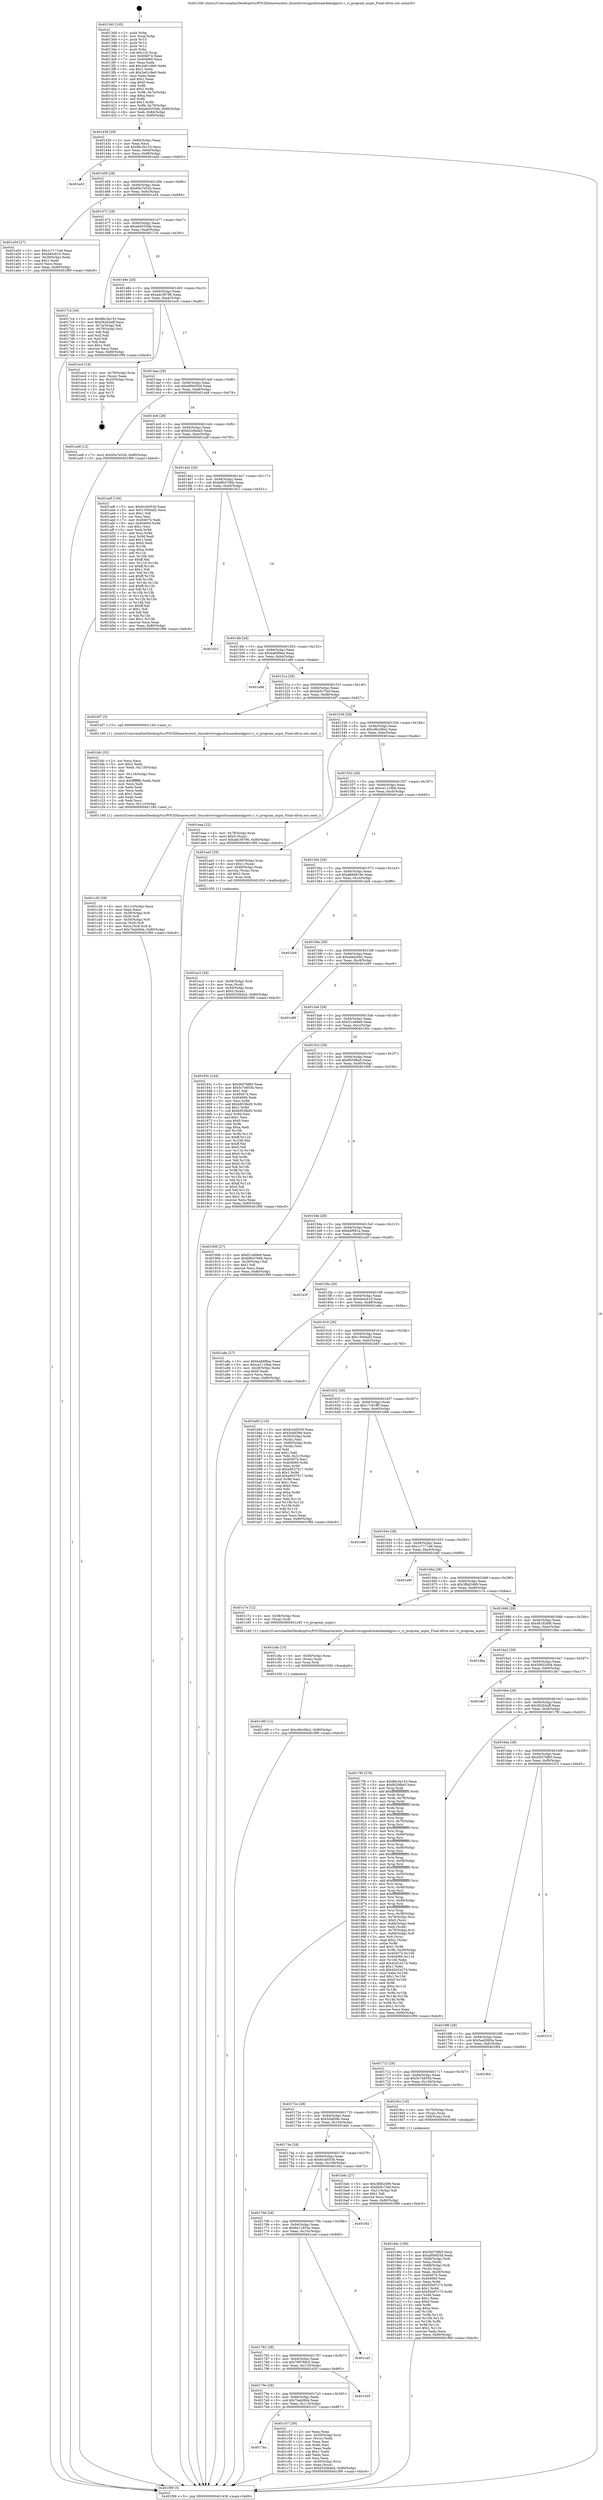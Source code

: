 digraph "0x4013d0" {
  label = "0x4013d0 (/mnt/c/Users/mathe/Desktop/tcc/POCII/binaries/extr_linuxdriversgpudrmamdamdgpuvi.c_vi_program_aspm_Final-ollvm.out::main(0))"
  labelloc = "t"
  node[shape=record]

  Entry [label="",width=0.3,height=0.3,shape=circle,fillcolor=black,style=filled]
  "0x401439" [label="{
     0x401439 [29]\l
     | [instrs]\l
     &nbsp;&nbsp;0x401439 \<+3\>: mov -0x80(%rbp),%eax\l
     &nbsp;&nbsp;0x40143c \<+2\>: mov %eax,%ecx\l
     &nbsp;&nbsp;0x40143e \<+6\>: sub $0x86c3e153,%ecx\l
     &nbsp;&nbsp;0x401444 \<+6\>: mov %eax,-0x94(%rbp)\l
     &nbsp;&nbsp;0x40144a \<+6\>: mov %ecx,-0x98(%rbp)\l
     &nbsp;&nbsp;0x401450 \<+6\>: je 0000000000401ed3 \<main+0xb03\>\l
  }"]
  "0x401ed3" [label="{
     0x401ed3\l
  }", style=dashed]
  "0x401456" [label="{
     0x401456 [28]\l
     | [instrs]\l
     &nbsp;&nbsp;0x401456 \<+5\>: jmp 000000000040145b \<main+0x8b\>\l
     &nbsp;&nbsp;0x40145b \<+6\>: mov -0x94(%rbp),%eax\l
     &nbsp;&nbsp;0x401461 \<+5\>: sub $0x95a7e52b,%eax\l
     &nbsp;&nbsp;0x401466 \<+6\>: mov %eax,-0x9c(%rbp)\l
     &nbsp;&nbsp;0x40146c \<+6\>: je 0000000000401a54 \<main+0x684\>\l
  }"]
  Exit [label="",width=0.3,height=0.3,shape=circle,fillcolor=black,style=filled,peripheries=2]
  "0x401a54" [label="{
     0x401a54 [27]\l
     | [instrs]\l
     &nbsp;&nbsp;0x401a54 \<+5\>: mov $0x1c7171e6,%eax\l
     &nbsp;&nbsp;0x401a59 \<+5\>: mov $0xd44c610,%ecx\l
     &nbsp;&nbsp;0x401a5e \<+3\>: mov -0x28(%rbp),%edx\l
     &nbsp;&nbsp;0x401a61 \<+3\>: cmp $0x1,%edx\l
     &nbsp;&nbsp;0x401a64 \<+3\>: cmovl %ecx,%eax\l
     &nbsp;&nbsp;0x401a67 \<+3\>: mov %eax,-0x80(%rbp)\l
     &nbsp;&nbsp;0x401a6a \<+5\>: jmp 0000000000401f99 \<main+0xbc9\>\l
  }"]
  "0x401472" [label="{
     0x401472 [28]\l
     | [instrs]\l
     &nbsp;&nbsp;0x401472 \<+5\>: jmp 0000000000401477 \<main+0xa7\>\l
     &nbsp;&nbsp;0x401477 \<+6\>: mov -0x94(%rbp),%eax\l
     &nbsp;&nbsp;0x40147d \<+5\>: sub $0xa64555db,%eax\l
     &nbsp;&nbsp;0x401482 \<+6\>: mov %eax,-0xa0(%rbp)\l
     &nbsp;&nbsp;0x401488 \<+6\>: je 00000000004017c4 \<main+0x3f4\>\l
  }"]
  "0x401c99" [label="{
     0x401c99 [12]\l
     | [instrs]\l
     &nbsp;&nbsp;0x401c99 \<+7\>: movl $0xc6bc06e2,-0x80(%rbp)\l
     &nbsp;&nbsp;0x401ca0 \<+5\>: jmp 0000000000401f99 \<main+0xbc9\>\l
  }"]
  "0x4017c4" [label="{
     0x4017c4 [44]\l
     | [instrs]\l
     &nbsp;&nbsp;0x4017c4 \<+5\>: mov $0x86c3e153,%eax\l
     &nbsp;&nbsp;0x4017c9 \<+5\>: mov $0x562b5aff,%ecx\l
     &nbsp;&nbsp;0x4017ce \<+3\>: mov -0x7a(%rbp),%dl\l
     &nbsp;&nbsp;0x4017d1 \<+4\>: mov -0x79(%rbp),%sil\l
     &nbsp;&nbsp;0x4017d5 \<+3\>: mov %dl,%dil\l
     &nbsp;&nbsp;0x4017d8 \<+3\>: and %sil,%dil\l
     &nbsp;&nbsp;0x4017db \<+3\>: xor %sil,%dl\l
     &nbsp;&nbsp;0x4017de \<+3\>: or %dl,%dil\l
     &nbsp;&nbsp;0x4017e1 \<+4\>: test $0x1,%dil\l
     &nbsp;&nbsp;0x4017e5 \<+3\>: cmovne %ecx,%eax\l
     &nbsp;&nbsp;0x4017e8 \<+3\>: mov %eax,-0x80(%rbp)\l
     &nbsp;&nbsp;0x4017eb \<+5\>: jmp 0000000000401f99 \<main+0xbc9\>\l
  }"]
  "0x40148e" [label="{
     0x40148e [28]\l
     | [instrs]\l
     &nbsp;&nbsp;0x40148e \<+5\>: jmp 0000000000401493 \<main+0xc3\>\l
     &nbsp;&nbsp;0x401493 \<+6\>: mov -0x94(%rbp),%eax\l
     &nbsp;&nbsp;0x401499 \<+5\>: sub $0xadc39786,%eax\l
     &nbsp;&nbsp;0x40149e \<+6\>: mov %eax,-0xa4(%rbp)\l
     &nbsp;&nbsp;0x4014a4 \<+6\>: je 0000000000401ec0 \<main+0xaf0\>\l
  }"]
  "0x401f99" [label="{
     0x401f99 [5]\l
     | [instrs]\l
     &nbsp;&nbsp;0x401f99 \<+5\>: jmp 0000000000401439 \<main+0x69\>\l
  }"]
  "0x4013d0" [label="{
     0x4013d0 [105]\l
     | [instrs]\l
     &nbsp;&nbsp;0x4013d0 \<+1\>: push %rbp\l
     &nbsp;&nbsp;0x4013d1 \<+3\>: mov %rsp,%rbp\l
     &nbsp;&nbsp;0x4013d4 \<+2\>: push %r15\l
     &nbsp;&nbsp;0x4013d6 \<+2\>: push %r14\l
     &nbsp;&nbsp;0x4013d8 \<+2\>: push %r12\l
     &nbsp;&nbsp;0x4013da \<+1\>: push %rbx\l
     &nbsp;&nbsp;0x4013db \<+7\>: sub $0x120,%rsp\l
     &nbsp;&nbsp;0x4013e2 \<+7\>: mov 0x404074,%eax\l
     &nbsp;&nbsp;0x4013e9 \<+7\>: mov 0x404060,%ecx\l
     &nbsp;&nbsp;0x4013f0 \<+2\>: mov %eax,%edx\l
     &nbsp;&nbsp;0x4013f2 \<+6\>: add $0x2e61c9e0,%edx\l
     &nbsp;&nbsp;0x4013f8 \<+3\>: sub $0x1,%edx\l
     &nbsp;&nbsp;0x4013fb \<+6\>: sub $0x2e61c9e0,%edx\l
     &nbsp;&nbsp;0x401401 \<+3\>: imul %edx,%eax\l
     &nbsp;&nbsp;0x401404 \<+3\>: and $0x1,%eax\l
     &nbsp;&nbsp;0x401407 \<+3\>: cmp $0x0,%eax\l
     &nbsp;&nbsp;0x40140a \<+4\>: sete %r8b\l
     &nbsp;&nbsp;0x40140e \<+4\>: and $0x1,%r8b\l
     &nbsp;&nbsp;0x401412 \<+4\>: mov %r8b,-0x7a(%rbp)\l
     &nbsp;&nbsp;0x401416 \<+3\>: cmp $0xa,%ecx\l
     &nbsp;&nbsp;0x401419 \<+4\>: setl %r8b\l
     &nbsp;&nbsp;0x40141d \<+4\>: and $0x1,%r8b\l
     &nbsp;&nbsp;0x401421 \<+4\>: mov %r8b,-0x79(%rbp)\l
     &nbsp;&nbsp;0x401425 \<+7\>: movl $0xa64555db,-0x80(%rbp)\l
     &nbsp;&nbsp;0x40142c \<+6\>: mov %edi,-0x84(%rbp)\l
     &nbsp;&nbsp;0x401432 \<+7\>: mov %rsi,-0x90(%rbp)\l
  }"]
  "0x401c8a" [label="{
     0x401c8a [15]\l
     | [instrs]\l
     &nbsp;&nbsp;0x401c8a \<+4\>: mov -0x58(%rbp),%rax\l
     &nbsp;&nbsp;0x401c8e \<+3\>: mov (%rax),%rax\l
     &nbsp;&nbsp;0x401c91 \<+3\>: mov %rax,%rdi\l
     &nbsp;&nbsp;0x401c94 \<+5\>: call 0000000000401030 \<free@plt\>\l
     | [calls]\l
     &nbsp;&nbsp;0x401030 \{1\} (unknown)\l
  }"]
  "0x401ec0" [label="{
     0x401ec0 [19]\l
     | [instrs]\l
     &nbsp;&nbsp;0x401ec0 \<+4\>: mov -0x78(%rbp),%rax\l
     &nbsp;&nbsp;0x401ec4 \<+2\>: mov (%rax),%eax\l
     &nbsp;&nbsp;0x401ec6 \<+4\>: lea -0x20(%rbp),%rsp\l
     &nbsp;&nbsp;0x401eca \<+1\>: pop %rbx\l
     &nbsp;&nbsp;0x401ecb \<+2\>: pop %r12\l
     &nbsp;&nbsp;0x401ecd \<+2\>: pop %r14\l
     &nbsp;&nbsp;0x401ecf \<+2\>: pop %r15\l
     &nbsp;&nbsp;0x401ed1 \<+1\>: pop %rbp\l
     &nbsp;&nbsp;0x401ed2 \<+1\>: ret\l
  }"]
  "0x4014aa" [label="{
     0x4014aa [28]\l
     | [instrs]\l
     &nbsp;&nbsp;0x4014aa \<+5\>: jmp 00000000004014af \<main+0xdf\>\l
     &nbsp;&nbsp;0x4014af \<+6\>: mov -0x94(%rbp),%eax\l
     &nbsp;&nbsp;0x4014b5 \<+5\>: sub $0xaf00d55d,%eax\l
     &nbsp;&nbsp;0x4014ba \<+6\>: mov %eax,-0xa8(%rbp)\l
     &nbsp;&nbsp;0x4014c0 \<+6\>: je 0000000000401a48 \<main+0x678\>\l
  }"]
  "0x4017ba" [label="{
     0x4017ba\l
  }", style=dashed]
  "0x401a48" [label="{
     0x401a48 [12]\l
     | [instrs]\l
     &nbsp;&nbsp;0x401a48 \<+7\>: movl $0x95a7e52b,-0x80(%rbp)\l
     &nbsp;&nbsp;0x401a4f \<+5\>: jmp 0000000000401f99 \<main+0xbc9\>\l
  }"]
  "0x4014c6" [label="{
     0x4014c6 [28]\l
     | [instrs]\l
     &nbsp;&nbsp;0x4014c6 \<+5\>: jmp 00000000004014cb \<main+0xfb\>\l
     &nbsp;&nbsp;0x4014cb \<+6\>: mov -0x94(%rbp),%eax\l
     &nbsp;&nbsp;0x4014d1 \<+5\>: sub $0xb520b4a5,%eax\l
     &nbsp;&nbsp;0x4014d6 \<+6\>: mov %eax,-0xac(%rbp)\l
     &nbsp;&nbsp;0x4014dc \<+6\>: je 0000000000401adf \<main+0x70f\>\l
  }"]
  "0x401c57" [label="{
     0x401c57 [39]\l
     | [instrs]\l
     &nbsp;&nbsp;0x401c57 \<+2\>: xor %eax,%eax\l
     &nbsp;&nbsp;0x401c59 \<+4\>: mov -0x50(%rbp),%rcx\l
     &nbsp;&nbsp;0x401c5d \<+2\>: mov (%rcx),%edx\l
     &nbsp;&nbsp;0x401c5f \<+2\>: mov %eax,%esi\l
     &nbsp;&nbsp;0x401c61 \<+2\>: sub %edx,%esi\l
     &nbsp;&nbsp;0x401c63 \<+2\>: mov %eax,%edx\l
     &nbsp;&nbsp;0x401c65 \<+3\>: sub $0x1,%edx\l
     &nbsp;&nbsp;0x401c68 \<+2\>: add %edx,%esi\l
     &nbsp;&nbsp;0x401c6a \<+2\>: sub %esi,%eax\l
     &nbsp;&nbsp;0x401c6c \<+4\>: mov -0x50(%rbp),%rcx\l
     &nbsp;&nbsp;0x401c70 \<+2\>: mov %eax,(%rcx)\l
     &nbsp;&nbsp;0x401c72 \<+7\>: movl $0xb520b4a5,-0x80(%rbp)\l
     &nbsp;&nbsp;0x401c79 \<+5\>: jmp 0000000000401f99 \<main+0xbc9\>\l
  }"]
  "0x401adf" [label="{
     0x401adf [134]\l
     | [instrs]\l
     &nbsp;&nbsp;0x401adf \<+5\>: mov $0x6ccb0530,%eax\l
     &nbsp;&nbsp;0x401ae4 \<+5\>: mov $0x13004af2,%ecx\l
     &nbsp;&nbsp;0x401ae9 \<+2\>: mov $0x1,%dl\l
     &nbsp;&nbsp;0x401aeb \<+2\>: xor %esi,%esi\l
     &nbsp;&nbsp;0x401aed \<+7\>: mov 0x404074,%edi\l
     &nbsp;&nbsp;0x401af4 \<+8\>: mov 0x404060,%r8d\l
     &nbsp;&nbsp;0x401afc \<+3\>: sub $0x1,%esi\l
     &nbsp;&nbsp;0x401aff \<+3\>: mov %edi,%r9d\l
     &nbsp;&nbsp;0x401b02 \<+3\>: add %esi,%r9d\l
     &nbsp;&nbsp;0x401b05 \<+4\>: imul %r9d,%edi\l
     &nbsp;&nbsp;0x401b09 \<+3\>: and $0x1,%edi\l
     &nbsp;&nbsp;0x401b0c \<+3\>: cmp $0x0,%edi\l
     &nbsp;&nbsp;0x401b0f \<+4\>: sete %r10b\l
     &nbsp;&nbsp;0x401b13 \<+4\>: cmp $0xa,%r8d\l
     &nbsp;&nbsp;0x401b17 \<+4\>: setl %r11b\l
     &nbsp;&nbsp;0x401b1b \<+3\>: mov %r10b,%bl\l
     &nbsp;&nbsp;0x401b1e \<+3\>: xor $0xff,%bl\l
     &nbsp;&nbsp;0x401b21 \<+3\>: mov %r11b,%r14b\l
     &nbsp;&nbsp;0x401b24 \<+4\>: xor $0xff,%r14b\l
     &nbsp;&nbsp;0x401b28 \<+3\>: xor $0x1,%dl\l
     &nbsp;&nbsp;0x401b2b \<+3\>: mov %bl,%r15b\l
     &nbsp;&nbsp;0x401b2e \<+4\>: and $0xff,%r15b\l
     &nbsp;&nbsp;0x401b32 \<+3\>: and %dl,%r10b\l
     &nbsp;&nbsp;0x401b35 \<+3\>: mov %r14b,%r12b\l
     &nbsp;&nbsp;0x401b38 \<+4\>: and $0xff,%r12b\l
     &nbsp;&nbsp;0x401b3c \<+3\>: and %dl,%r11b\l
     &nbsp;&nbsp;0x401b3f \<+3\>: or %r10b,%r15b\l
     &nbsp;&nbsp;0x401b42 \<+3\>: or %r11b,%r12b\l
     &nbsp;&nbsp;0x401b45 \<+3\>: xor %r12b,%r15b\l
     &nbsp;&nbsp;0x401b48 \<+3\>: or %r14b,%bl\l
     &nbsp;&nbsp;0x401b4b \<+3\>: xor $0xff,%bl\l
     &nbsp;&nbsp;0x401b4e \<+3\>: or $0x1,%dl\l
     &nbsp;&nbsp;0x401b51 \<+2\>: and %dl,%bl\l
     &nbsp;&nbsp;0x401b53 \<+3\>: or %bl,%r15b\l
     &nbsp;&nbsp;0x401b56 \<+4\>: test $0x1,%r15b\l
     &nbsp;&nbsp;0x401b5a \<+3\>: cmovne %ecx,%eax\l
     &nbsp;&nbsp;0x401b5d \<+3\>: mov %eax,-0x80(%rbp)\l
     &nbsp;&nbsp;0x401b60 \<+5\>: jmp 0000000000401f99 \<main+0xbc9\>\l
  }"]
  "0x4014e2" [label="{
     0x4014e2 [28]\l
     | [instrs]\l
     &nbsp;&nbsp;0x4014e2 \<+5\>: jmp 00000000004014e7 \<main+0x117\>\l
     &nbsp;&nbsp;0x4014e7 \<+6\>: mov -0x94(%rbp),%eax\l
     &nbsp;&nbsp;0x4014ed \<+5\>: sub $0xb804766b,%eax\l
     &nbsp;&nbsp;0x4014f2 \<+6\>: mov %eax,-0xb0(%rbp)\l
     &nbsp;&nbsp;0x4014f8 \<+6\>: je 0000000000401921 \<main+0x551\>\l
  }"]
  "0x40179e" [label="{
     0x40179e [28]\l
     | [instrs]\l
     &nbsp;&nbsp;0x40179e \<+5\>: jmp 00000000004017a3 \<main+0x3d3\>\l
     &nbsp;&nbsp;0x4017a3 \<+6\>: mov -0x94(%rbp),%eax\l
     &nbsp;&nbsp;0x4017a9 \<+5\>: sub $0x7bab0bfa,%eax\l
     &nbsp;&nbsp;0x4017ae \<+6\>: mov %eax,-0x114(%rbp)\l
     &nbsp;&nbsp;0x4017b4 \<+6\>: je 0000000000401c57 \<main+0x887\>\l
  }"]
  "0x401921" [label="{
     0x401921\l
  }", style=dashed]
  "0x4014fe" [label="{
     0x4014fe [28]\l
     | [instrs]\l
     &nbsp;&nbsp;0x4014fe \<+5\>: jmp 0000000000401503 \<main+0x133\>\l
     &nbsp;&nbsp;0x401503 \<+6\>: mov -0x94(%rbp),%eax\l
     &nbsp;&nbsp;0x401509 \<+5\>: sub $0xba84f9ae,%eax\l
     &nbsp;&nbsp;0x40150e \<+6\>: mov %eax,-0xb4(%rbp)\l
     &nbsp;&nbsp;0x401514 \<+6\>: je 0000000000401e8d \<main+0xabd\>\l
  }"]
  "0x401d35" [label="{
     0x401d35\l
  }", style=dashed]
  "0x401e8d" [label="{
     0x401e8d\l
  }", style=dashed]
  "0x40151a" [label="{
     0x40151a [28]\l
     | [instrs]\l
     &nbsp;&nbsp;0x40151a \<+5\>: jmp 000000000040151f \<main+0x14f\>\l
     &nbsp;&nbsp;0x40151f \<+6\>: mov -0x94(%rbp),%eax\l
     &nbsp;&nbsp;0x401525 \<+5\>: sub $0xbb5c75ef,%eax\l
     &nbsp;&nbsp;0x40152a \<+6\>: mov %eax,-0xb8(%rbp)\l
     &nbsp;&nbsp;0x401530 \<+6\>: je 0000000000401bf7 \<main+0x827\>\l
  }"]
  "0x401782" [label="{
     0x401782 [28]\l
     | [instrs]\l
     &nbsp;&nbsp;0x401782 \<+5\>: jmp 0000000000401787 \<main+0x3b7\>\l
     &nbsp;&nbsp;0x401787 \<+6\>: mov -0x94(%rbp),%eax\l
     &nbsp;&nbsp;0x40178d \<+5\>: sub $0x789766c0,%eax\l
     &nbsp;&nbsp;0x401792 \<+6\>: mov %eax,-0x110(%rbp)\l
     &nbsp;&nbsp;0x401798 \<+6\>: je 0000000000401d35 \<main+0x965\>\l
  }"]
  "0x401bf7" [label="{
     0x401bf7 [5]\l
     | [instrs]\l
     &nbsp;&nbsp;0x401bf7 \<+5\>: call 0000000000401160 \<next_i\>\l
     | [calls]\l
     &nbsp;&nbsp;0x401160 \{1\} (/mnt/c/Users/mathe/Desktop/tcc/POCII/binaries/extr_linuxdriversgpudrmamdamdgpuvi.c_vi_program_aspm_Final-ollvm.out::next_i)\l
  }"]
  "0x401536" [label="{
     0x401536 [28]\l
     | [instrs]\l
     &nbsp;&nbsp;0x401536 \<+5\>: jmp 000000000040153b \<main+0x16b\>\l
     &nbsp;&nbsp;0x40153b \<+6\>: mov -0x94(%rbp),%eax\l
     &nbsp;&nbsp;0x401541 \<+5\>: sub $0xc6bc06e2,%eax\l
     &nbsp;&nbsp;0x401546 \<+6\>: mov %eax,-0xbc(%rbp)\l
     &nbsp;&nbsp;0x40154c \<+6\>: je 0000000000401eaa \<main+0xada\>\l
  }"]
  "0x401ca5" [label="{
     0x401ca5\l
  }", style=dashed]
  "0x401eaa" [label="{
     0x401eaa [22]\l
     | [instrs]\l
     &nbsp;&nbsp;0x401eaa \<+4\>: mov -0x78(%rbp),%rax\l
     &nbsp;&nbsp;0x401eae \<+6\>: movl $0x0,(%rax)\l
     &nbsp;&nbsp;0x401eb4 \<+7\>: movl $0xadc39786,-0x80(%rbp)\l
     &nbsp;&nbsp;0x401ebb \<+5\>: jmp 0000000000401f99 \<main+0xbc9\>\l
  }"]
  "0x401552" [label="{
     0x401552 [28]\l
     | [instrs]\l
     &nbsp;&nbsp;0x401552 \<+5\>: jmp 0000000000401557 \<main+0x187\>\l
     &nbsp;&nbsp;0x401557 \<+6\>: mov -0x94(%rbp),%eax\l
     &nbsp;&nbsp;0x40155d \<+5\>: sub $0xce1116bb,%eax\l
     &nbsp;&nbsp;0x401562 \<+6\>: mov %eax,-0xc0(%rbp)\l
     &nbsp;&nbsp;0x401568 \<+6\>: je 0000000000401aa5 \<main+0x6d5\>\l
  }"]
  "0x401766" [label="{
     0x401766 [28]\l
     | [instrs]\l
     &nbsp;&nbsp;0x401766 \<+5\>: jmp 000000000040176b \<main+0x39b\>\l
     &nbsp;&nbsp;0x40176b \<+6\>: mov -0x94(%rbp),%eax\l
     &nbsp;&nbsp;0x401771 \<+5\>: sub $0x6e11853e,%eax\l
     &nbsp;&nbsp;0x401776 \<+6\>: mov %eax,-0x10c(%rbp)\l
     &nbsp;&nbsp;0x40177c \<+6\>: je 0000000000401ca5 \<main+0x8d5\>\l
  }"]
  "0x401aa5" [label="{
     0x401aa5 [29]\l
     | [instrs]\l
     &nbsp;&nbsp;0x401aa5 \<+4\>: mov -0x60(%rbp),%rax\l
     &nbsp;&nbsp;0x401aa9 \<+6\>: movl $0x1,(%rax)\l
     &nbsp;&nbsp;0x401aaf \<+4\>: mov -0x60(%rbp),%rax\l
     &nbsp;&nbsp;0x401ab3 \<+3\>: movslq (%rax),%rax\l
     &nbsp;&nbsp;0x401ab6 \<+4\>: shl $0x2,%rax\l
     &nbsp;&nbsp;0x401aba \<+3\>: mov %rax,%rdi\l
     &nbsp;&nbsp;0x401abd \<+5\>: call 0000000000401050 \<malloc@plt\>\l
     | [calls]\l
     &nbsp;&nbsp;0x401050 \{1\} (unknown)\l
  }"]
  "0x40156e" [label="{
     0x40156e [28]\l
     | [instrs]\l
     &nbsp;&nbsp;0x40156e \<+5\>: jmp 0000000000401573 \<main+0x1a3\>\l
     &nbsp;&nbsp;0x401573 \<+6\>: mov -0x94(%rbp),%eax\l
     &nbsp;&nbsp;0x401579 \<+5\>: sub $0xd666819e,%eax\l
     &nbsp;&nbsp;0x40157e \<+6\>: mov %eax,-0xc4(%rbp)\l
     &nbsp;&nbsp;0x401584 \<+6\>: je 0000000000401dc6 \<main+0x9f6\>\l
  }"]
  "0x401f42" [label="{
     0x401f42\l
  }", style=dashed]
  "0x401dc6" [label="{
     0x401dc6\l
  }", style=dashed]
  "0x40158a" [label="{
     0x40158a [28]\l
     | [instrs]\l
     &nbsp;&nbsp;0x40158a \<+5\>: jmp 000000000040158f \<main+0x1bf\>\l
     &nbsp;&nbsp;0x40158f \<+6\>: mov -0x94(%rbp),%eax\l
     &nbsp;&nbsp;0x401595 \<+5\>: sub $0xebfa2662,%eax\l
     &nbsp;&nbsp;0x40159a \<+6\>: mov %eax,-0xc8(%rbp)\l
     &nbsp;&nbsp;0x4015a0 \<+6\>: je 0000000000401e99 \<main+0xac9\>\l
  }"]
  "0x401c30" [label="{
     0x401c30 [39]\l
     | [instrs]\l
     &nbsp;&nbsp;0x401c30 \<+6\>: mov -0x11c(%rbp),%ecx\l
     &nbsp;&nbsp;0x401c36 \<+3\>: imul %eax,%ecx\l
     &nbsp;&nbsp;0x401c39 \<+4\>: mov -0x58(%rbp),%r8\l
     &nbsp;&nbsp;0x401c3d \<+3\>: mov (%r8),%r8\l
     &nbsp;&nbsp;0x401c40 \<+4\>: mov -0x50(%rbp),%r9\l
     &nbsp;&nbsp;0x401c44 \<+3\>: movslq (%r9),%r9\l
     &nbsp;&nbsp;0x401c47 \<+4\>: mov %ecx,(%r8,%r9,4)\l
     &nbsp;&nbsp;0x401c4b \<+7\>: movl $0x7bab0bfa,-0x80(%rbp)\l
     &nbsp;&nbsp;0x401c52 \<+5\>: jmp 0000000000401f99 \<main+0xbc9\>\l
  }"]
  "0x401e99" [label="{
     0x401e99\l
  }", style=dashed]
  "0x4015a6" [label="{
     0x4015a6 [28]\l
     | [instrs]\l
     &nbsp;&nbsp;0x4015a6 \<+5\>: jmp 00000000004015ab \<main+0x1db\>\l
     &nbsp;&nbsp;0x4015ab \<+6\>: mov -0x94(%rbp),%eax\l
     &nbsp;&nbsp;0x4015b1 \<+5\>: sub $0xf21e89e9,%eax\l
     &nbsp;&nbsp;0x4015b6 \<+6\>: mov %eax,-0xcc(%rbp)\l
     &nbsp;&nbsp;0x4015bc \<+6\>: je 000000000040193c \<main+0x56c\>\l
  }"]
  "0x401bfc" [label="{
     0x401bfc [52]\l
     | [instrs]\l
     &nbsp;&nbsp;0x401bfc \<+2\>: xor %ecx,%ecx\l
     &nbsp;&nbsp;0x401bfe \<+5\>: mov $0x2,%edx\l
     &nbsp;&nbsp;0x401c03 \<+6\>: mov %edx,-0x118(%rbp)\l
     &nbsp;&nbsp;0x401c09 \<+1\>: cltd\l
     &nbsp;&nbsp;0x401c0a \<+6\>: mov -0x118(%rbp),%esi\l
     &nbsp;&nbsp;0x401c10 \<+2\>: idiv %esi\l
     &nbsp;&nbsp;0x401c12 \<+6\>: imul $0xfffffffe,%edx,%edx\l
     &nbsp;&nbsp;0x401c18 \<+2\>: mov %ecx,%edi\l
     &nbsp;&nbsp;0x401c1a \<+2\>: sub %edx,%edi\l
     &nbsp;&nbsp;0x401c1c \<+2\>: mov %ecx,%edx\l
     &nbsp;&nbsp;0x401c1e \<+3\>: sub $0x1,%edx\l
     &nbsp;&nbsp;0x401c21 \<+2\>: add %edx,%edi\l
     &nbsp;&nbsp;0x401c23 \<+2\>: sub %edi,%ecx\l
     &nbsp;&nbsp;0x401c25 \<+6\>: mov %ecx,-0x11c(%rbp)\l
     &nbsp;&nbsp;0x401c2b \<+5\>: call 0000000000401160 \<next_i\>\l
     | [calls]\l
     &nbsp;&nbsp;0x401160 \{1\} (/mnt/c/Users/mathe/Desktop/tcc/POCII/binaries/extr_linuxdriversgpudrmamdamdgpuvi.c_vi_program_aspm_Final-ollvm.out::next_i)\l
  }"]
  "0x40193c" [label="{
     0x40193c [144]\l
     | [instrs]\l
     &nbsp;&nbsp;0x40193c \<+5\>: mov $0x56576f65,%eax\l
     &nbsp;&nbsp;0x401941 \<+5\>: mov $0x5c7e855b,%ecx\l
     &nbsp;&nbsp;0x401946 \<+2\>: mov $0x1,%dl\l
     &nbsp;&nbsp;0x401948 \<+7\>: mov 0x404074,%esi\l
     &nbsp;&nbsp;0x40194f \<+7\>: mov 0x404060,%edi\l
     &nbsp;&nbsp;0x401956 \<+3\>: mov %esi,%r8d\l
     &nbsp;&nbsp;0x401959 \<+7\>: add $0xb953fed5,%r8d\l
     &nbsp;&nbsp;0x401960 \<+4\>: sub $0x1,%r8d\l
     &nbsp;&nbsp;0x401964 \<+7\>: sub $0xb953fed5,%r8d\l
     &nbsp;&nbsp;0x40196b \<+4\>: imul %r8d,%esi\l
     &nbsp;&nbsp;0x40196f \<+3\>: and $0x1,%esi\l
     &nbsp;&nbsp;0x401972 \<+3\>: cmp $0x0,%esi\l
     &nbsp;&nbsp;0x401975 \<+4\>: sete %r9b\l
     &nbsp;&nbsp;0x401979 \<+3\>: cmp $0xa,%edi\l
     &nbsp;&nbsp;0x40197c \<+4\>: setl %r10b\l
     &nbsp;&nbsp;0x401980 \<+3\>: mov %r9b,%r11b\l
     &nbsp;&nbsp;0x401983 \<+4\>: xor $0xff,%r11b\l
     &nbsp;&nbsp;0x401987 \<+3\>: mov %r10b,%bl\l
     &nbsp;&nbsp;0x40198a \<+3\>: xor $0xff,%bl\l
     &nbsp;&nbsp;0x40198d \<+3\>: xor $0x0,%dl\l
     &nbsp;&nbsp;0x401990 \<+3\>: mov %r11b,%r14b\l
     &nbsp;&nbsp;0x401993 \<+4\>: and $0x0,%r14b\l
     &nbsp;&nbsp;0x401997 \<+3\>: and %dl,%r9b\l
     &nbsp;&nbsp;0x40199a \<+3\>: mov %bl,%r15b\l
     &nbsp;&nbsp;0x40199d \<+4\>: and $0x0,%r15b\l
     &nbsp;&nbsp;0x4019a1 \<+3\>: and %dl,%r10b\l
     &nbsp;&nbsp;0x4019a4 \<+3\>: or %r9b,%r14b\l
     &nbsp;&nbsp;0x4019a7 \<+3\>: or %r10b,%r15b\l
     &nbsp;&nbsp;0x4019aa \<+3\>: xor %r15b,%r14b\l
     &nbsp;&nbsp;0x4019ad \<+3\>: or %bl,%r11b\l
     &nbsp;&nbsp;0x4019b0 \<+4\>: xor $0xff,%r11b\l
     &nbsp;&nbsp;0x4019b4 \<+3\>: or $0x0,%dl\l
     &nbsp;&nbsp;0x4019b7 \<+3\>: and %dl,%r11b\l
     &nbsp;&nbsp;0x4019ba \<+3\>: or %r11b,%r14b\l
     &nbsp;&nbsp;0x4019bd \<+4\>: test $0x1,%r14b\l
     &nbsp;&nbsp;0x4019c1 \<+3\>: cmovne %ecx,%eax\l
     &nbsp;&nbsp;0x4019c4 \<+3\>: mov %eax,-0x80(%rbp)\l
     &nbsp;&nbsp;0x4019c7 \<+5\>: jmp 0000000000401f99 \<main+0xbc9\>\l
  }"]
  "0x4015c2" [label="{
     0x4015c2 [28]\l
     | [instrs]\l
     &nbsp;&nbsp;0x4015c2 \<+5\>: jmp 00000000004015c7 \<main+0x1f7\>\l
     &nbsp;&nbsp;0x4015c7 \<+6\>: mov -0x94(%rbp),%eax\l
     &nbsp;&nbsp;0x4015cd \<+5\>: sub $0xf620fbe5,%eax\l
     &nbsp;&nbsp;0x4015d2 \<+6\>: mov %eax,-0xd0(%rbp)\l
     &nbsp;&nbsp;0x4015d8 \<+6\>: je 0000000000401906 \<main+0x536\>\l
  }"]
  "0x40174a" [label="{
     0x40174a [28]\l
     | [instrs]\l
     &nbsp;&nbsp;0x40174a \<+5\>: jmp 000000000040174f \<main+0x37f\>\l
     &nbsp;&nbsp;0x40174f \<+6\>: mov -0x94(%rbp),%eax\l
     &nbsp;&nbsp;0x401755 \<+5\>: sub $0x6ccb0530,%eax\l
     &nbsp;&nbsp;0x40175a \<+6\>: mov %eax,-0x108(%rbp)\l
     &nbsp;&nbsp;0x401760 \<+6\>: je 0000000000401f42 \<main+0xb72\>\l
  }"]
  "0x401906" [label="{
     0x401906 [27]\l
     | [instrs]\l
     &nbsp;&nbsp;0x401906 \<+5\>: mov $0xf21e89e9,%eax\l
     &nbsp;&nbsp;0x40190b \<+5\>: mov $0xb804766b,%ecx\l
     &nbsp;&nbsp;0x401910 \<+3\>: mov -0x29(%rbp),%dl\l
     &nbsp;&nbsp;0x401913 \<+3\>: test $0x1,%dl\l
     &nbsp;&nbsp;0x401916 \<+3\>: cmovne %ecx,%eax\l
     &nbsp;&nbsp;0x401919 \<+3\>: mov %eax,-0x80(%rbp)\l
     &nbsp;&nbsp;0x40191c \<+5\>: jmp 0000000000401f99 \<main+0xbc9\>\l
  }"]
  "0x4015de" [label="{
     0x4015de [28]\l
     | [instrs]\l
     &nbsp;&nbsp;0x4015de \<+5\>: jmp 00000000004015e3 \<main+0x213\>\l
     &nbsp;&nbsp;0x4015e3 \<+6\>: mov -0x94(%rbp),%eax\l
     &nbsp;&nbsp;0x4015e9 \<+5\>: sub $0xb4f991a,%eax\l
     &nbsp;&nbsp;0x4015ee \<+6\>: mov %eax,-0xd4(%rbp)\l
     &nbsp;&nbsp;0x4015f4 \<+6\>: je 0000000000401e3f \<main+0xa6f\>\l
  }"]
  "0x401bdc" [label="{
     0x401bdc [27]\l
     | [instrs]\l
     &nbsp;&nbsp;0x401bdc \<+5\>: mov $0x3fb62489,%eax\l
     &nbsp;&nbsp;0x401be1 \<+5\>: mov $0xbb5c75ef,%ecx\l
     &nbsp;&nbsp;0x401be6 \<+3\>: mov -0x21(%rbp),%dl\l
     &nbsp;&nbsp;0x401be9 \<+3\>: test $0x1,%dl\l
     &nbsp;&nbsp;0x401bec \<+3\>: cmovne %ecx,%eax\l
     &nbsp;&nbsp;0x401bef \<+3\>: mov %eax,-0x80(%rbp)\l
     &nbsp;&nbsp;0x401bf2 \<+5\>: jmp 0000000000401f99 \<main+0xbc9\>\l
  }"]
  "0x401e3f" [label="{
     0x401e3f\l
  }", style=dashed]
  "0x4015fa" [label="{
     0x4015fa [28]\l
     | [instrs]\l
     &nbsp;&nbsp;0x4015fa \<+5\>: jmp 00000000004015ff \<main+0x22f\>\l
     &nbsp;&nbsp;0x4015ff \<+6\>: mov -0x94(%rbp),%eax\l
     &nbsp;&nbsp;0x401605 \<+5\>: sub $0xd44c610,%eax\l
     &nbsp;&nbsp;0x40160a \<+6\>: mov %eax,-0xd8(%rbp)\l
     &nbsp;&nbsp;0x401610 \<+6\>: je 0000000000401a8a \<main+0x6ba\>\l
  }"]
  "0x401ac2" [label="{
     0x401ac2 [29]\l
     | [instrs]\l
     &nbsp;&nbsp;0x401ac2 \<+4\>: mov -0x58(%rbp),%rdi\l
     &nbsp;&nbsp;0x401ac6 \<+3\>: mov %rax,(%rdi)\l
     &nbsp;&nbsp;0x401ac9 \<+4\>: mov -0x50(%rbp),%rax\l
     &nbsp;&nbsp;0x401acd \<+6\>: movl $0x0,(%rax)\l
     &nbsp;&nbsp;0x401ad3 \<+7\>: movl $0xb520b4a5,-0x80(%rbp)\l
     &nbsp;&nbsp;0x401ada \<+5\>: jmp 0000000000401f99 \<main+0xbc9\>\l
  }"]
  "0x401a8a" [label="{
     0x401a8a [27]\l
     | [instrs]\l
     &nbsp;&nbsp;0x401a8a \<+5\>: mov $0xba84f9ae,%eax\l
     &nbsp;&nbsp;0x401a8f \<+5\>: mov $0xce1116bb,%ecx\l
     &nbsp;&nbsp;0x401a94 \<+3\>: mov -0x28(%rbp),%edx\l
     &nbsp;&nbsp;0x401a97 \<+3\>: cmp $0x0,%edx\l
     &nbsp;&nbsp;0x401a9a \<+3\>: cmove %ecx,%eax\l
     &nbsp;&nbsp;0x401a9d \<+3\>: mov %eax,-0x80(%rbp)\l
     &nbsp;&nbsp;0x401aa0 \<+5\>: jmp 0000000000401f99 \<main+0xbc9\>\l
  }"]
  "0x401616" [label="{
     0x401616 [28]\l
     | [instrs]\l
     &nbsp;&nbsp;0x401616 \<+5\>: jmp 000000000040161b \<main+0x24b\>\l
     &nbsp;&nbsp;0x40161b \<+6\>: mov -0x94(%rbp),%eax\l
     &nbsp;&nbsp;0x401621 \<+5\>: sub $0x13004af2,%eax\l
     &nbsp;&nbsp;0x401626 \<+6\>: mov %eax,-0xdc(%rbp)\l
     &nbsp;&nbsp;0x40162c \<+6\>: je 0000000000401b65 \<main+0x795\>\l
  }"]
  "0x4019dc" [label="{
     0x4019dc [108]\l
     | [instrs]\l
     &nbsp;&nbsp;0x4019dc \<+5\>: mov $0x56576f65,%ecx\l
     &nbsp;&nbsp;0x4019e1 \<+5\>: mov $0xaf00d55d,%edx\l
     &nbsp;&nbsp;0x4019e6 \<+4\>: mov -0x68(%rbp),%rdi\l
     &nbsp;&nbsp;0x4019ea \<+2\>: mov %eax,(%rdi)\l
     &nbsp;&nbsp;0x4019ec \<+4\>: mov -0x68(%rbp),%rdi\l
     &nbsp;&nbsp;0x4019f0 \<+2\>: mov (%rdi),%eax\l
     &nbsp;&nbsp;0x4019f2 \<+3\>: mov %eax,-0x28(%rbp)\l
     &nbsp;&nbsp;0x4019f5 \<+7\>: mov 0x404074,%eax\l
     &nbsp;&nbsp;0x4019fc \<+7\>: mov 0x404060,%esi\l
     &nbsp;&nbsp;0x401a03 \<+3\>: mov %eax,%r8d\l
     &nbsp;&nbsp;0x401a06 \<+7\>: sub $0x92b97c73,%r8d\l
     &nbsp;&nbsp;0x401a0d \<+4\>: sub $0x1,%r8d\l
     &nbsp;&nbsp;0x401a11 \<+7\>: add $0x92b97c73,%r8d\l
     &nbsp;&nbsp;0x401a18 \<+4\>: imul %r8d,%eax\l
     &nbsp;&nbsp;0x401a1c \<+3\>: and $0x1,%eax\l
     &nbsp;&nbsp;0x401a1f \<+3\>: cmp $0x0,%eax\l
     &nbsp;&nbsp;0x401a22 \<+4\>: sete %r9b\l
     &nbsp;&nbsp;0x401a26 \<+3\>: cmp $0xa,%esi\l
     &nbsp;&nbsp;0x401a29 \<+4\>: setl %r10b\l
     &nbsp;&nbsp;0x401a2d \<+3\>: mov %r9b,%r11b\l
     &nbsp;&nbsp;0x401a30 \<+3\>: and %r10b,%r11b\l
     &nbsp;&nbsp;0x401a33 \<+3\>: xor %r10b,%r9b\l
     &nbsp;&nbsp;0x401a36 \<+3\>: or %r9b,%r11b\l
     &nbsp;&nbsp;0x401a39 \<+4\>: test $0x1,%r11b\l
     &nbsp;&nbsp;0x401a3d \<+3\>: cmovne %edx,%ecx\l
     &nbsp;&nbsp;0x401a40 \<+3\>: mov %ecx,-0x80(%rbp)\l
     &nbsp;&nbsp;0x401a43 \<+5\>: jmp 0000000000401f99 \<main+0xbc9\>\l
  }"]
  "0x401b65" [label="{
     0x401b65 [119]\l
     | [instrs]\l
     &nbsp;&nbsp;0x401b65 \<+5\>: mov $0x6ccb0530,%eax\l
     &nbsp;&nbsp;0x401b6a \<+5\>: mov $0x5cfaf38e,%ecx\l
     &nbsp;&nbsp;0x401b6f \<+4\>: mov -0x50(%rbp),%rdx\l
     &nbsp;&nbsp;0x401b73 \<+2\>: mov (%rdx),%esi\l
     &nbsp;&nbsp;0x401b75 \<+4\>: mov -0x60(%rbp),%rdx\l
     &nbsp;&nbsp;0x401b79 \<+2\>: cmp (%rdx),%esi\l
     &nbsp;&nbsp;0x401b7b \<+4\>: setl %dil\l
     &nbsp;&nbsp;0x401b7f \<+4\>: and $0x1,%dil\l
     &nbsp;&nbsp;0x401b83 \<+4\>: mov %dil,-0x21(%rbp)\l
     &nbsp;&nbsp;0x401b87 \<+7\>: mov 0x404074,%esi\l
     &nbsp;&nbsp;0x401b8e \<+8\>: mov 0x404060,%r8d\l
     &nbsp;&nbsp;0x401b96 \<+3\>: mov %esi,%r9d\l
     &nbsp;&nbsp;0x401b99 \<+7\>: sub $0xa9537017,%r9d\l
     &nbsp;&nbsp;0x401ba0 \<+4\>: sub $0x1,%r9d\l
     &nbsp;&nbsp;0x401ba4 \<+7\>: add $0xa9537017,%r9d\l
     &nbsp;&nbsp;0x401bab \<+4\>: imul %r9d,%esi\l
     &nbsp;&nbsp;0x401baf \<+3\>: and $0x1,%esi\l
     &nbsp;&nbsp;0x401bb2 \<+3\>: cmp $0x0,%esi\l
     &nbsp;&nbsp;0x401bb5 \<+4\>: sete %dil\l
     &nbsp;&nbsp;0x401bb9 \<+4\>: cmp $0xa,%r8d\l
     &nbsp;&nbsp;0x401bbd \<+4\>: setl %r10b\l
     &nbsp;&nbsp;0x401bc1 \<+3\>: mov %dil,%r11b\l
     &nbsp;&nbsp;0x401bc4 \<+3\>: and %r10b,%r11b\l
     &nbsp;&nbsp;0x401bc7 \<+3\>: xor %r10b,%dil\l
     &nbsp;&nbsp;0x401bca \<+3\>: or %dil,%r11b\l
     &nbsp;&nbsp;0x401bcd \<+4\>: test $0x1,%r11b\l
     &nbsp;&nbsp;0x401bd1 \<+3\>: cmovne %ecx,%eax\l
     &nbsp;&nbsp;0x401bd4 \<+3\>: mov %eax,-0x80(%rbp)\l
     &nbsp;&nbsp;0x401bd7 \<+5\>: jmp 0000000000401f99 \<main+0xbc9\>\l
  }"]
  "0x401632" [label="{
     0x401632 [28]\l
     | [instrs]\l
     &nbsp;&nbsp;0x401632 \<+5\>: jmp 0000000000401637 \<main+0x267\>\l
     &nbsp;&nbsp;0x401637 \<+6\>: mov -0x94(%rbp),%eax\l
     &nbsp;&nbsp;0x40163d \<+5\>: sub $0x17c61ff5,%eax\l
     &nbsp;&nbsp;0x401642 \<+6\>: mov %eax,-0xe0(%rbp)\l
     &nbsp;&nbsp;0x401648 \<+6\>: je 0000000000401e66 \<main+0xa96\>\l
  }"]
  "0x40172e" [label="{
     0x40172e [28]\l
     | [instrs]\l
     &nbsp;&nbsp;0x40172e \<+5\>: jmp 0000000000401733 \<main+0x363\>\l
     &nbsp;&nbsp;0x401733 \<+6\>: mov -0x94(%rbp),%eax\l
     &nbsp;&nbsp;0x401739 \<+5\>: sub $0x5cfaf38e,%eax\l
     &nbsp;&nbsp;0x40173e \<+6\>: mov %eax,-0x104(%rbp)\l
     &nbsp;&nbsp;0x401744 \<+6\>: je 0000000000401bdc \<main+0x80c\>\l
  }"]
  "0x401e66" [label="{
     0x401e66\l
  }", style=dashed]
  "0x40164e" [label="{
     0x40164e [28]\l
     | [instrs]\l
     &nbsp;&nbsp;0x40164e \<+5\>: jmp 0000000000401653 \<main+0x283\>\l
     &nbsp;&nbsp;0x401653 \<+6\>: mov -0x94(%rbp),%eax\l
     &nbsp;&nbsp;0x401659 \<+5\>: sub $0x1c7171e6,%eax\l
     &nbsp;&nbsp;0x40165e \<+6\>: mov %eax,-0xe4(%rbp)\l
     &nbsp;&nbsp;0x401664 \<+6\>: je 0000000000401a6f \<main+0x69f\>\l
  }"]
  "0x4019cc" [label="{
     0x4019cc [16]\l
     | [instrs]\l
     &nbsp;&nbsp;0x4019cc \<+4\>: mov -0x70(%rbp),%rax\l
     &nbsp;&nbsp;0x4019d0 \<+3\>: mov (%rax),%rax\l
     &nbsp;&nbsp;0x4019d3 \<+4\>: mov 0x8(%rax),%rdi\l
     &nbsp;&nbsp;0x4019d7 \<+5\>: call 0000000000401060 \<atoi@plt\>\l
     | [calls]\l
     &nbsp;&nbsp;0x401060 \{1\} (unknown)\l
  }"]
  "0x401a6f" [label="{
     0x401a6f\l
  }", style=dashed]
  "0x40166a" [label="{
     0x40166a [28]\l
     | [instrs]\l
     &nbsp;&nbsp;0x40166a \<+5\>: jmp 000000000040166f \<main+0x29f\>\l
     &nbsp;&nbsp;0x40166f \<+6\>: mov -0x94(%rbp),%eax\l
     &nbsp;&nbsp;0x401675 \<+5\>: sub $0x3fb62489,%eax\l
     &nbsp;&nbsp;0x40167a \<+6\>: mov %eax,-0xe8(%rbp)\l
     &nbsp;&nbsp;0x401680 \<+6\>: je 0000000000401c7e \<main+0x8ae\>\l
  }"]
  "0x401712" [label="{
     0x401712 [28]\l
     | [instrs]\l
     &nbsp;&nbsp;0x401712 \<+5\>: jmp 0000000000401717 \<main+0x347\>\l
     &nbsp;&nbsp;0x401717 \<+6\>: mov -0x94(%rbp),%eax\l
     &nbsp;&nbsp;0x40171d \<+5\>: sub $0x5c7e855b,%eax\l
     &nbsp;&nbsp;0x401722 \<+6\>: mov %eax,-0x100(%rbp)\l
     &nbsp;&nbsp;0x401728 \<+6\>: je 00000000004019cc \<main+0x5fc\>\l
  }"]
  "0x401c7e" [label="{
     0x401c7e [12]\l
     | [instrs]\l
     &nbsp;&nbsp;0x401c7e \<+4\>: mov -0x58(%rbp),%rax\l
     &nbsp;&nbsp;0x401c82 \<+3\>: mov (%rax),%rdi\l
     &nbsp;&nbsp;0x401c85 \<+5\>: call 0000000000401240 \<vi_program_aspm\>\l
     | [calls]\l
     &nbsp;&nbsp;0x401240 \{1\} (/mnt/c/Users/mathe/Desktop/tcc/POCII/binaries/extr_linuxdriversgpudrmamdamdgpuvi.c_vi_program_aspm_Final-ollvm.out::vi_program_aspm)\l
  }"]
  "0x401686" [label="{
     0x401686 [28]\l
     | [instrs]\l
     &nbsp;&nbsp;0x401686 \<+5\>: jmp 000000000040168b \<main+0x2bb\>\l
     &nbsp;&nbsp;0x40168b \<+6\>: mov -0x94(%rbp),%eax\l
     &nbsp;&nbsp;0x401691 \<+5\>: sub $0x461926f6,%eax\l
     &nbsp;&nbsp;0x401696 \<+6\>: mov %eax,-0xec(%rbp)\l
     &nbsp;&nbsp;0x40169c \<+6\>: je 0000000000401dba \<main+0x9ea\>\l
  }"]
  "0x401f64" [label="{
     0x401f64\l
  }", style=dashed]
  "0x401dba" [label="{
     0x401dba\l
  }", style=dashed]
  "0x4016a2" [label="{
     0x4016a2 [28]\l
     | [instrs]\l
     &nbsp;&nbsp;0x4016a2 \<+5\>: jmp 00000000004016a7 \<main+0x2d7\>\l
     &nbsp;&nbsp;0x4016a7 \<+6\>: mov -0x94(%rbp),%eax\l
     &nbsp;&nbsp;0x4016ad \<+5\>: sub $0x50932004,%eax\l
     &nbsp;&nbsp;0x4016b2 \<+6\>: mov %eax,-0xf0(%rbp)\l
     &nbsp;&nbsp;0x4016b8 \<+6\>: je 0000000000401de7 \<main+0xa17\>\l
  }"]
  "0x4016f6" [label="{
     0x4016f6 [28]\l
     | [instrs]\l
     &nbsp;&nbsp;0x4016f6 \<+5\>: jmp 00000000004016fb \<main+0x32b\>\l
     &nbsp;&nbsp;0x4016fb \<+6\>: mov -0x94(%rbp),%eax\l
     &nbsp;&nbsp;0x401701 \<+5\>: sub $0x5aa5860a,%eax\l
     &nbsp;&nbsp;0x401706 \<+6\>: mov %eax,-0xfc(%rbp)\l
     &nbsp;&nbsp;0x40170c \<+6\>: je 0000000000401f64 \<main+0xb94\>\l
  }"]
  "0x401de7" [label="{
     0x401de7\l
  }", style=dashed]
  "0x4016be" [label="{
     0x4016be [28]\l
     | [instrs]\l
     &nbsp;&nbsp;0x4016be \<+5\>: jmp 00000000004016c3 \<main+0x2f3\>\l
     &nbsp;&nbsp;0x4016c3 \<+6\>: mov -0x94(%rbp),%eax\l
     &nbsp;&nbsp;0x4016c9 \<+5\>: sub $0x562b5aff,%eax\l
     &nbsp;&nbsp;0x4016ce \<+6\>: mov %eax,-0xf4(%rbp)\l
     &nbsp;&nbsp;0x4016d4 \<+6\>: je 00000000004017f0 \<main+0x420\>\l
  }"]
  "0x401f15" [label="{
     0x401f15\l
  }", style=dashed]
  "0x4017f0" [label="{
     0x4017f0 [278]\l
     | [instrs]\l
     &nbsp;&nbsp;0x4017f0 \<+5\>: mov $0x86c3e153,%eax\l
     &nbsp;&nbsp;0x4017f5 \<+5\>: mov $0xf620fbe5,%ecx\l
     &nbsp;&nbsp;0x4017fa \<+3\>: mov %rsp,%rdx\l
     &nbsp;&nbsp;0x4017fd \<+4\>: add $0xfffffffffffffff0,%rdx\l
     &nbsp;&nbsp;0x401801 \<+3\>: mov %rdx,%rsp\l
     &nbsp;&nbsp;0x401804 \<+4\>: mov %rdx,-0x78(%rbp)\l
     &nbsp;&nbsp;0x401808 \<+3\>: mov %rsp,%rdx\l
     &nbsp;&nbsp;0x40180b \<+4\>: add $0xfffffffffffffff0,%rdx\l
     &nbsp;&nbsp;0x40180f \<+3\>: mov %rdx,%rsp\l
     &nbsp;&nbsp;0x401812 \<+3\>: mov %rsp,%rsi\l
     &nbsp;&nbsp;0x401815 \<+4\>: add $0xfffffffffffffff0,%rsi\l
     &nbsp;&nbsp;0x401819 \<+3\>: mov %rsi,%rsp\l
     &nbsp;&nbsp;0x40181c \<+4\>: mov %rsi,-0x70(%rbp)\l
     &nbsp;&nbsp;0x401820 \<+3\>: mov %rsp,%rsi\l
     &nbsp;&nbsp;0x401823 \<+4\>: add $0xfffffffffffffff0,%rsi\l
     &nbsp;&nbsp;0x401827 \<+3\>: mov %rsi,%rsp\l
     &nbsp;&nbsp;0x40182a \<+4\>: mov %rsi,-0x68(%rbp)\l
     &nbsp;&nbsp;0x40182e \<+3\>: mov %rsp,%rsi\l
     &nbsp;&nbsp;0x401831 \<+4\>: add $0xfffffffffffffff0,%rsi\l
     &nbsp;&nbsp;0x401835 \<+3\>: mov %rsi,%rsp\l
     &nbsp;&nbsp;0x401838 \<+4\>: mov %rsi,-0x60(%rbp)\l
     &nbsp;&nbsp;0x40183c \<+3\>: mov %rsp,%rsi\l
     &nbsp;&nbsp;0x40183f \<+4\>: add $0xfffffffffffffff0,%rsi\l
     &nbsp;&nbsp;0x401843 \<+3\>: mov %rsi,%rsp\l
     &nbsp;&nbsp;0x401846 \<+4\>: mov %rsi,-0x58(%rbp)\l
     &nbsp;&nbsp;0x40184a \<+3\>: mov %rsp,%rsi\l
     &nbsp;&nbsp;0x40184d \<+4\>: add $0xfffffffffffffff0,%rsi\l
     &nbsp;&nbsp;0x401851 \<+3\>: mov %rsi,%rsp\l
     &nbsp;&nbsp;0x401854 \<+4\>: mov %rsi,-0x50(%rbp)\l
     &nbsp;&nbsp;0x401858 \<+3\>: mov %rsp,%rsi\l
     &nbsp;&nbsp;0x40185b \<+4\>: add $0xfffffffffffffff0,%rsi\l
     &nbsp;&nbsp;0x40185f \<+3\>: mov %rsi,%rsp\l
     &nbsp;&nbsp;0x401862 \<+4\>: mov %rsi,-0x48(%rbp)\l
     &nbsp;&nbsp;0x401866 \<+3\>: mov %rsp,%rsi\l
     &nbsp;&nbsp;0x401869 \<+4\>: add $0xfffffffffffffff0,%rsi\l
     &nbsp;&nbsp;0x40186d \<+3\>: mov %rsi,%rsp\l
     &nbsp;&nbsp;0x401870 \<+4\>: mov %rsi,-0x40(%rbp)\l
     &nbsp;&nbsp;0x401874 \<+3\>: mov %rsp,%rsi\l
     &nbsp;&nbsp;0x401877 \<+4\>: add $0xfffffffffffffff0,%rsi\l
     &nbsp;&nbsp;0x40187b \<+3\>: mov %rsi,%rsp\l
     &nbsp;&nbsp;0x40187e \<+4\>: mov %rsi,-0x38(%rbp)\l
     &nbsp;&nbsp;0x401882 \<+4\>: mov -0x78(%rbp),%rsi\l
     &nbsp;&nbsp;0x401886 \<+6\>: movl $0x0,(%rsi)\l
     &nbsp;&nbsp;0x40188c \<+6\>: mov -0x84(%rbp),%edi\l
     &nbsp;&nbsp;0x401892 \<+2\>: mov %edi,(%rdx)\l
     &nbsp;&nbsp;0x401894 \<+4\>: mov -0x70(%rbp),%rsi\l
     &nbsp;&nbsp;0x401898 \<+7\>: mov -0x90(%rbp),%r8\l
     &nbsp;&nbsp;0x40189f \<+3\>: mov %r8,(%rsi)\l
     &nbsp;&nbsp;0x4018a2 \<+3\>: cmpl $0x2,(%rdx)\l
     &nbsp;&nbsp;0x4018a5 \<+4\>: setne %r9b\l
     &nbsp;&nbsp;0x4018a9 \<+4\>: and $0x1,%r9b\l
     &nbsp;&nbsp;0x4018ad \<+4\>: mov %r9b,-0x29(%rbp)\l
     &nbsp;&nbsp;0x4018b1 \<+8\>: mov 0x404074,%r10d\l
     &nbsp;&nbsp;0x4018b9 \<+8\>: mov 0x404060,%r11d\l
     &nbsp;&nbsp;0x4018c1 \<+3\>: mov %r10d,%ebx\l
     &nbsp;&nbsp;0x4018c4 \<+6\>: add $0x42d1b274,%ebx\l
     &nbsp;&nbsp;0x4018ca \<+3\>: sub $0x1,%ebx\l
     &nbsp;&nbsp;0x4018cd \<+6\>: sub $0x42d1b274,%ebx\l
     &nbsp;&nbsp;0x4018d3 \<+4\>: imul %ebx,%r10d\l
     &nbsp;&nbsp;0x4018d7 \<+4\>: and $0x1,%r10d\l
     &nbsp;&nbsp;0x4018db \<+4\>: cmp $0x0,%r10d\l
     &nbsp;&nbsp;0x4018df \<+4\>: sete %r9b\l
     &nbsp;&nbsp;0x4018e3 \<+4\>: cmp $0xa,%r11d\l
     &nbsp;&nbsp;0x4018e7 \<+4\>: setl %r14b\l
     &nbsp;&nbsp;0x4018eb \<+3\>: mov %r9b,%r15b\l
     &nbsp;&nbsp;0x4018ee \<+3\>: and %r14b,%r15b\l
     &nbsp;&nbsp;0x4018f1 \<+3\>: xor %r14b,%r9b\l
     &nbsp;&nbsp;0x4018f4 \<+3\>: or %r9b,%r15b\l
     &nbsp;&nbsp;0x4018f7 \<+4\>: test $0x1,%r15b\l
     &nbsp;&nbsp;0x4018fb \<+3\>: cmovne %ecx,%eax\l
     &nbsp;&nbsp;0x4018fe \<+3\>: mov %eax,-0x80(%rbp)\l
     &nbsp;&nbsp;0x401901 \<+5\>: jmp 0000000000401f99 \<main+0xbc9\>\l
  }"]
  "0x4016da" [label="{
     0x4016da [28]\l
     | [instrs]\l
     &nbsp;&nbsp;0x4016da \<+5\>: jmp 00000000004016df \<main+0x30f\>\l
     &nbsp;&nbsp;0x4016df \<+6\>: mov -0x94(%rbp),%eax\l
     &nbsp;&nbsp;0x4016e5 \<+5\>: sub $0x56576f65,%eax\l
     &nbsp;&nbsp;0x4016ea \<+6\>: mov %eax,-0xf8(%rbp)\l
     &nbsp;&nbsp;0x4016f0 \<+6\>: je 0000000000401f15 \<main+0xb45\>\l
  }"]
  Entry -> "0x4013d0" [label=" 1"]
  "0x401439" -> "0x401ed3" [label=" 0"]
  "0x401439" -> "0x401456" [label=" 20"]
  "0x401ec0" -> Exit [label=" 1"]
  "0x401456" -> "0x401a54" [label=" 1"]
  "0x401456" -> "0x401472" [label=" 19"]
  "0x401eaa" -> "0x401f99" [label=" 1"]
  "0x401472" -> "0x4017c4" [label=" 1"]
  "0x401472" -> "0x40148e" [label=" 18"]
  "0x4017c4" -> "0x401f99" [label=" 1"]
  "0x4013d0" -> "0x401439" [label=" 1"]
  "0x401f99" -> "0x401439" [label=" 19"]
  "0x401c99" -> "0x401f99" [label=" 1"]
  "0x40148e" -> "0x401ec0" [label=" 1"]
  "0x40148e" -> "0x4014aa" [label=" 17"]
  "0x401c8a" -> "0x401c99" [label=" 1"]
  "0x4014aa" -> "0x401a48" [label=" 1"]
  "0x4014aa" -> "0x4014c6" [label=" 16"]
  "0x401c7e" -> "0x401c8a" [label=" 1"]
  "0x4014c6" -> "0x401adf" [label=" 2"]
  "0x4014c6" -> "0x4014e2" [label=" 14"]
  "0x401c57" -> "0x401f99" [label=" 1"]
  "0x4014e2" -> "0x401921" [label=" 0"]
  "0x4014e2" -> "0x4014fe" [label=" 14"]
  "0x40179e" -> "0x401c57" [label=" 1"]
  "0x4014fe" -> "0x401e8d" [label=" 0"]
  "0x4014fe" -> "0x40151a" [label=" 14"]
  "0x40179e" -> "0x4017ba" [label=" 0"]
  "0x40151a" -> "0x401bf7" [label=" 1"]
  "0x40151a" -> "0x401536" [label=" 13"]
  "0x401782" -> "0x401d35" [label=" 0"]
  "0x401536" -> "0x401eaa" [label=" 1"]
  "0x401536" -> "0x401552" [label=" 12"]
  "0x401782" -> "0x40179e" [label=" 1"]
  "0x401552" -> "0x401aa5" [label=" 1"]
  "0x401552" -> "0x40156e" [label=" 11"]
  "0x401766" -> "0x401ca5" [label=" 0"]
  "0x40156e" -> "0x401dc6" [label=" 0"]
  "0x40156e" -> "0x40158a" [label=" 11"]
  "0x401766" -> "0x401782" [label=" 1"]
  "0x40158a" -> "0x401e99" [label=" 0"]
  "0x40158a" -> "0x4015a6" [label=" 11"]
  "0x40174a" -> "0x401f42" [label=" 0"]
  "0x4015a6" -> "0x40193c" [label=" 1"]
  "0x4015a6" -> "0x4015c2" [label=" 10"]
  "0x40174a" -> "0x401766" [label=" 1"]
  "0x4015c2" -> "0x401906" [label=" 1"]
  "0x4015c2" -> "0x4015de" [label=" 9"]
  "0x401c30" -> "0x401f99" [label=" 1"]
  "0x4015de" -> "0x401e3f" [label=" 0"]
  "0x4015de" -> "0x4015fa" [label=" 9"]
  "0x401bfc" -> "0x401c30" [label=" 1"]
  "0x4015fa" -> "0x401a8a" [label=" 1"]
  "0x4015fa" -> "0x401616" [label=" 8"]
  "0x401bdc" -> "0x401f99" [label=" 2"]
  "0x401616" -> "0x401b65" [label=" 2"]
  "0x401616" -> "0x401632" [label=" 6"]
  "0x40172e" -> "0x40174a" [label=" 1"]
  "0x401632" -> "0x401e66" [label=" 0"]
  "0x401632" -> "0x40164e" [label=" 6"]
  "0x40172e" -> "0x401bdc" [label=" 2"]
  "0x40164e" -> "0x401a6f" [label=" 0"]
  "0x40164e" -> "0x40166a" [label=" 6"]
  "0x401bf7" -> "0x401bfc" [label=" 1"]
  "0x40166a" -> "0x401c7e" [label=" 1"]
  "0x40166a" -> "0x401686" [label=" 5"]
  "0x401adf" -> "0x401f99" [label=" 2"]
  "0x401686" -> "0x401dba" [label=" 0"]
  "0x401686" -> "0x4016a2" [label=" 5"]
  "0x401ac2" -> "0x401f99" [label=" 1"]
  "0x4016a2" -> "0x401de7" [label=" 0"]
  "0x4016a2" -> "0x4016be" [label=" 5"]
  "0x401a8a" -> "0x401f99" [label=" 1"]
  "0x4016be" -> "0x4017f0" [label=" 1"]
  "0x4016be" -> "0x4016da" [label=" 4"]
  "0x401a54" -> "0x401f99" [label=" 1"]
  "0x4017f0" -> "0x401f99" [label=" 1"]
  "0x401906" -> "0x401f99" [label=" 1"]
  "0x40193c" -> "0x401f99" [label=" 1"]
  "0x401a48" -> "0x401f99" [label=" 1"]
  "0x4016da" -> "0x401f15" [label=" 0"]
  "0x4016da" -> "0x4016f6" [label=" 4"]
  "0x401aa5" -> "0x401ac2" [label=" 1"]
  "0x4016f6" -> "0x401f64" [label=" 0"]
  "0x4016f6" -> "0x401712" [label=" 4"]
  "0x401b65" -> "0x401f99" [label=" 2"]
  "0x401712" -> "0x4019cc" [label=" 1"]
  "0x401712" -> "0x40172e" [label=" 3"]
  "0x4019cc" -> "0x4019dc" [label=" 1"]
  "0x4019dc" -> "0x401f99" [label=" 1"]
}
